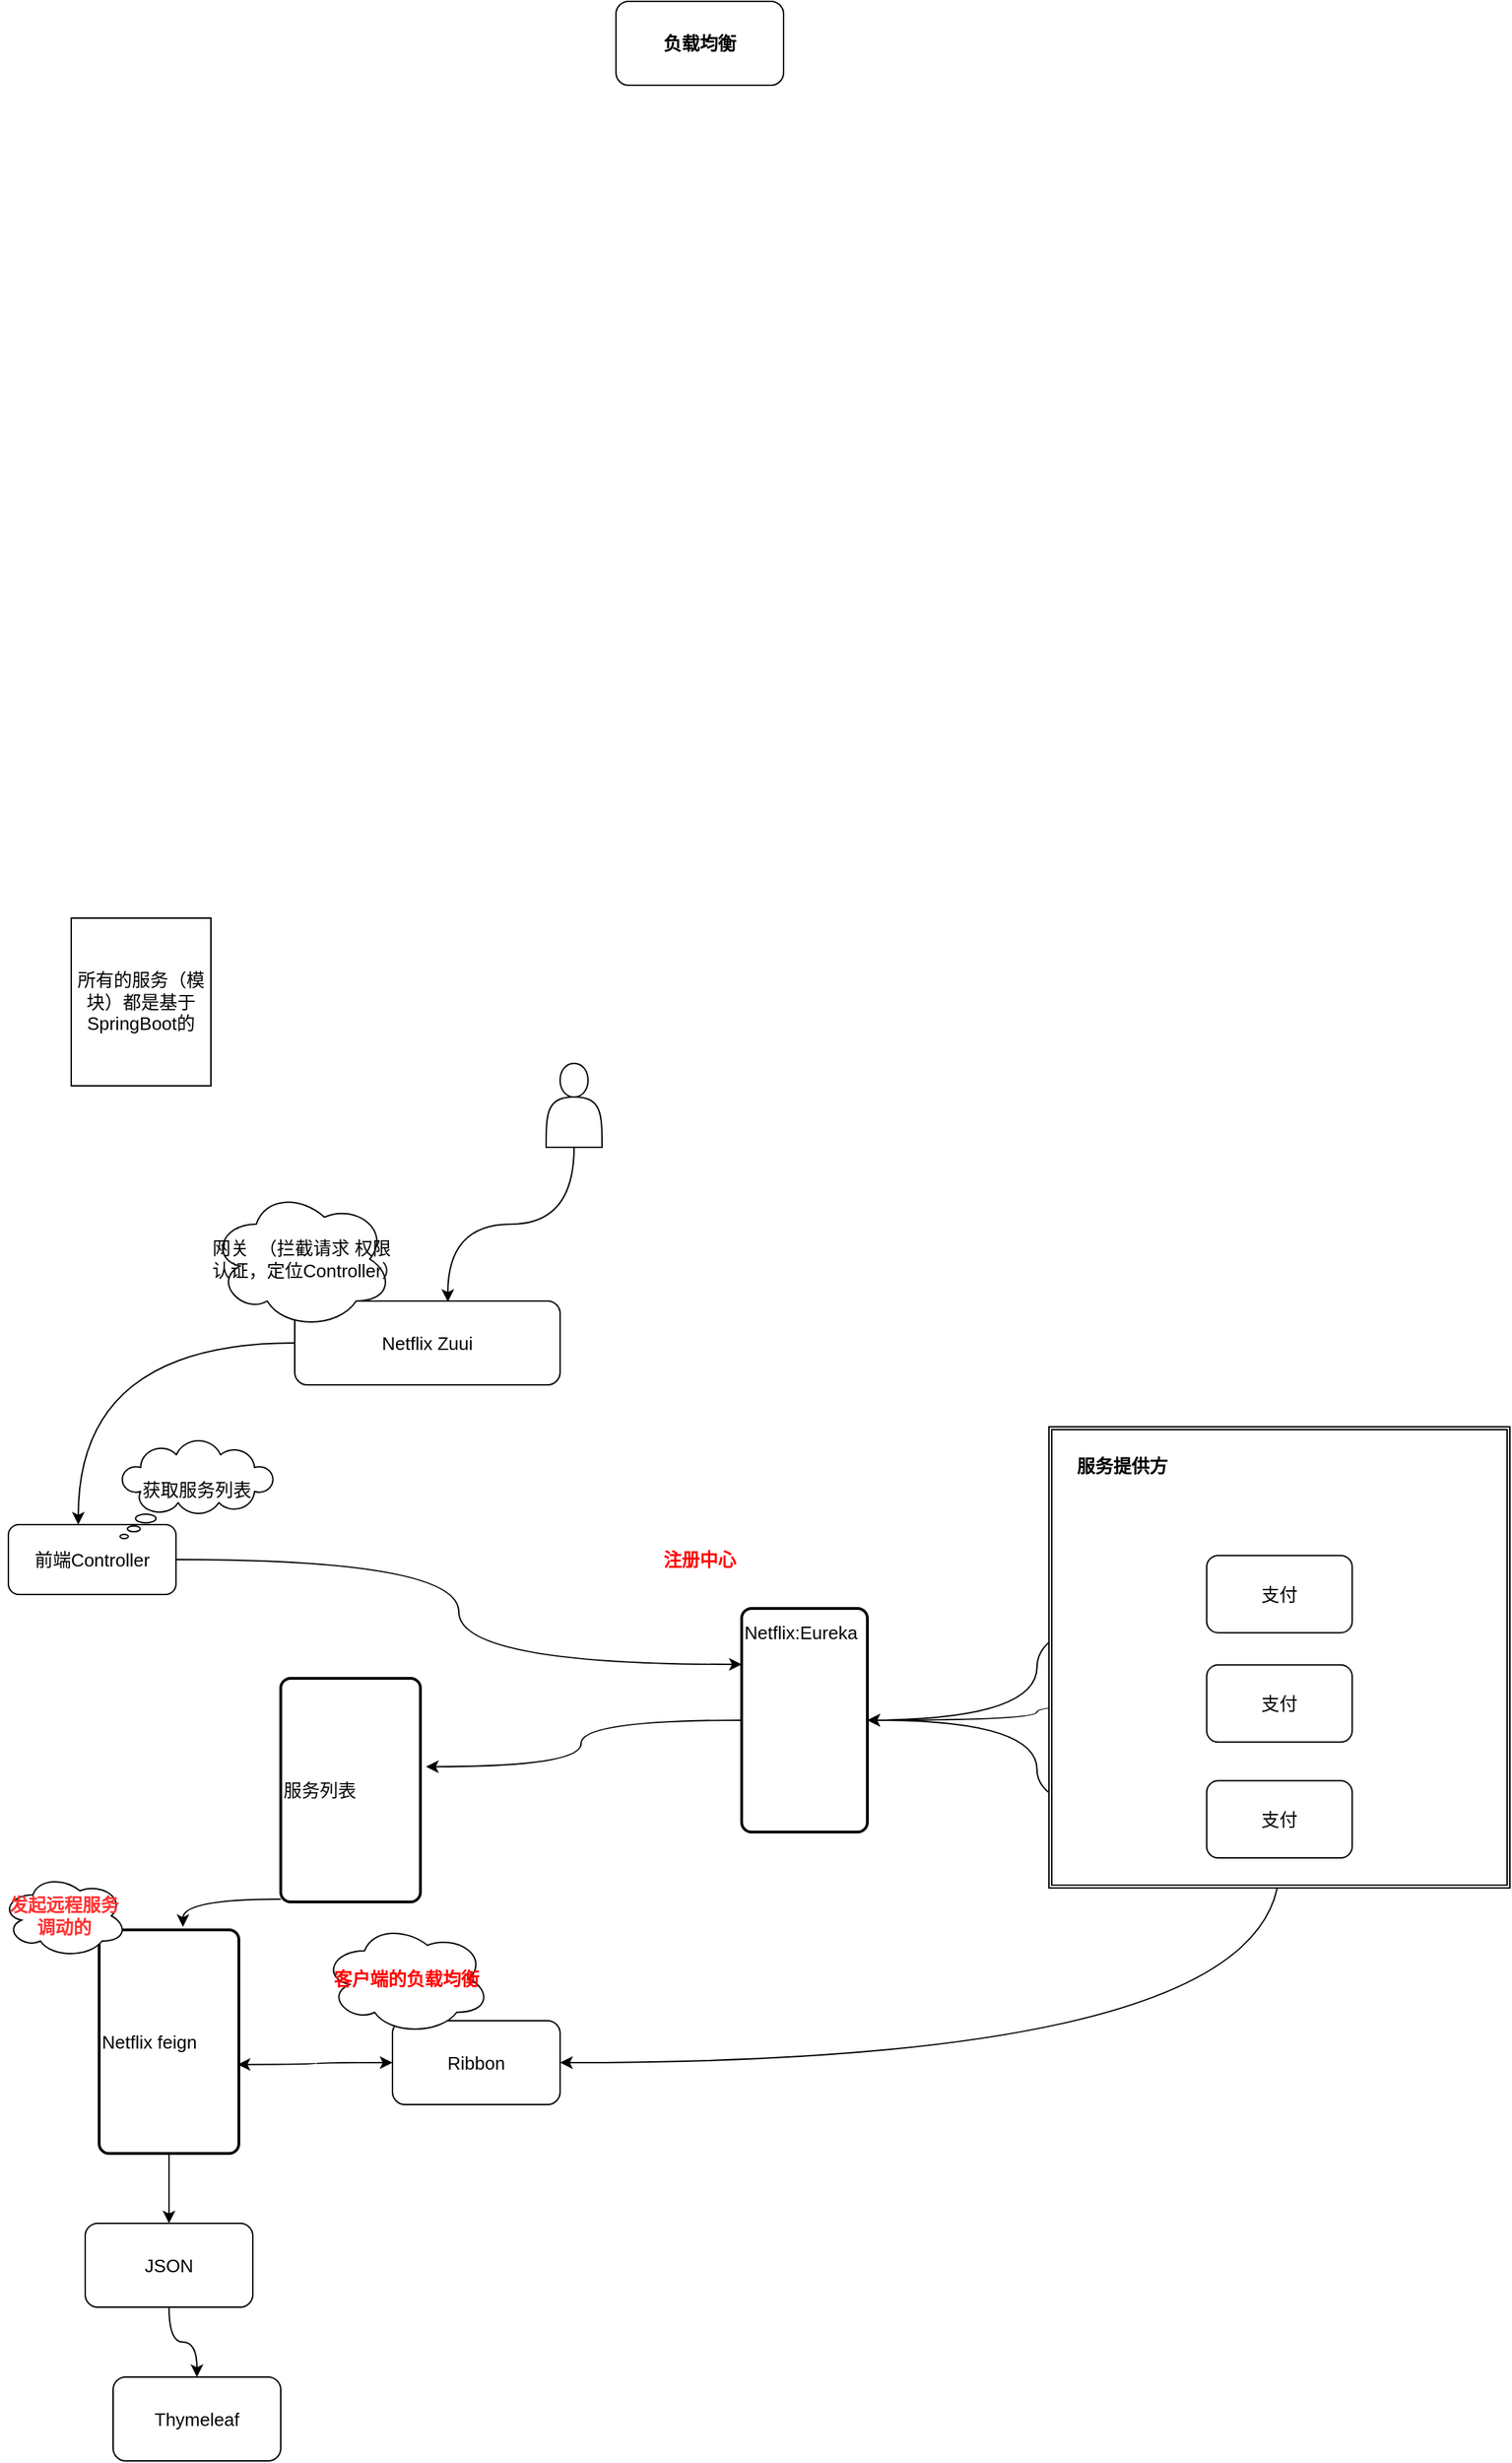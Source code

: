 <mxfile version="17.4.2" type="github">
  <diagram id="osA_uB-P0aMtn_ndWDqV" name="第 1 页">
    <mxGraphModel dx="1897" dy="2877" grid="1" gridSize="10" guides="1" tooltips="1" connect="1" arrows="1" fold="1" page="1" pageScale="1" pageWidth="827" pageHeight="1169" math="0" shadow="0">
      <root>
        <mxCell id="0" />
        <mxCell id="1" parent="0" />
        <mxCell id="pvCOSJVm623wmPt_wXDL-3" value="所有的服务（模块）都是基于SpringBoot的" style="shape=note;whiteSpace=wrap;html=1;backgroundOutline=1;darkOpacity=0.05;size=0;fontSize=13;" vertex="1" parent="1">
          <mxGeometry x="-100" y="-704" width="100" height="120" as="geometry" />
        </mxCell>
        <mxCell id="pvCOSJVm623wmPt_wXDL-52" style="edgeStyle=orthogonalEdgeStyle;curved=1;rounded=0;orthogonalLoop=1;jettySize=auto;html=1;entryX=0.577;entryY=0.01;entryDx=0;entryDy=0;entryPerimeter=0;fontSize=13;fontColor=#000000;startArrow=none;startFill=0;endArrow=classic;endFill=1;" edge="1" parent="1" source="pvCOSJVm623wmPt_wXDL-4" target="pvCOSJVm623wmPt_wXDL-47">
          <mxGeometry relative="1" as="geometry" />
        </mxCell>
        <mxCell id="pvCOSJVm623wmPt_wXDL-4" value="" style="shape=actor;whiteSpace=wrap;html=1;" vertex="1" parent="1">
          <mxGeometry x="240" y="-600" width="40" height="60" as="geometry" />
        </mxCell>
        <mxCell id="pvCOSJVm623wmPt_wXDL-8" value="负载均衡" style="rounded=1;whiteSpace=wrap;html=1;fontSize=13;fontStyle=1" vertex="1" parent="1">
          <mxGeometry x="290" y="-1360" width="120" height="60" as="geometry" />
        </mxCell>
        <mxCell id="pvCOSJVm623wmPt_wXDL-17" style="edgeStyle=orthogonalEdgeStyle;rounded=0;orthogonalLoop=1;jettySize=auto;html=1;entryX=0;entryY=0.25;entryDx=0;entryDy=0;fontSize=13;curved=1;" edge="1" parent="1" source="pvCOSJVm623wmPt_wXDL-10" target="pvCOSJVm623wmPt_wXDL-13">
          <mxGeometry relative="1" as="geometry" />
        </mxCell>
        <mxCell id="pvCOSJVm623wmPt_wXDL-29" style="edgeStyle=orthogonalEdgeStyle;curved=1;rounded=0;orthogonalLoop=1;jettySize=auto;html=1;entryX=1.04;entryY=0.395;entryDx=0;entryDy=0;entryPerimeter=0;fontSize=13;" edge="1" parent="1" source="pvCOSJVm623wmPt_wXDL-13" target="pvCOSJVm623wmPt_wXDL-22">
          <mxGeometry relative="1" as="geometry" />
        </mxCell>
        <mxCell id="pvCOSJVm623wmPt_wXDL-41" style="edgeStyle=orthogonalEdgeStyle;curved=1;rounded=0;orthogonalLoop=1;jettySize=auto;html=1;entryX=0;entryY=0.75;entryDx=0;entryDy=0;fontSize=13;startArrow=none;startFill=0;endArrow=none;endFill=0;" edge="1" parent="1" source="pvCOSJVm623wmPt_wXDL-13" target="pvCOSJVm623wmPt_wXDL-18">
          <mxGeometry relative="1" as="geometry" />
        </mxCell>
        <mxCell id="pvCOSJVm623wmPt_wXDL-13" value="&lt;span&gt;Netflix:Eureka&lt;br&gt;&lt;br&gt;&lt;br&gt;&lt;br&gt;&lt;br&gt;&lt;br&gt;&lt;br&gt;&lt;br&gt;&lt;br&gt;&lt;/span&gt;" style="rounded=1;whiteSpace=wrap;html=1;absoluteArcSize=1;arcSize=14;strokeWidth=2;fontSize=13;align=left;" vertex="1" parent="1">
          <mxGeometry x="380" y="-210" width="90" height="160" as="geometry" />
        </mxCell>
        <mxCell id="pvCOSJVm623wmPt_wXDL-16" value="注册中心" style="text;html=1;strokeColor=none;fillColor=none;align=center;verticalAlign=middle;whiteSpace=wrap;rounded=0;fontSize=13;fontStyle=1;fontColor=#FF0000;" vertex="1" parent="1">
          <mxGeometry x="320" y="-260" width="60" height="30" as="geometry" />
        </mxCell>
        <mxCell id="pvCOSJVm623wmPt_wXDL-42" style="edgeStyle=orthogonalEdgeStyle;curved=1;rounded=0;orthogonalLoop=1;jettySize=auto;html=1;entryX=1;entryY=0.5;entryDx=0;entryDy=0;fontSize=13;startArrow=none;startFill=0;" edge="1" parent="1" source="pvCOSJVm623wmPt_wXDL-19" target="pvCOSJVm623wmPt_wXDL-13">
          <mxGeometry relative="1" as="geometry" />
        </mxCell>
        <mxCell id="pvCOSJVm623wmPt_wXDL-43" style="edgeStyle=orthogonalEdgeStyle;curved=1;rounded=0;orthogonalLoop=1;jettySize=auto;html=1;fontSize=13;startArrow=none;startFill=0;" edge="1" parent="1" source="pvCOSJVm623wmPt_wXDL-20" target="pvCOSJVm623wmPt_wXDL-13">
          <mxGeometry relative="1" as="geometry" />
        </mxCell>
        <mxCell id="pvCOSJVm623wmPt_wXDL-30" style="edgeStyle=orthogonalEdgeStyle;curved=1;rounded=0;orthogonalLoop=1;jettySize=auto;html=1;entryX=0.6;entryY=-0.013;entryDx=0;entryDy=0;entryPerimeter=0;fontSize=13;" edge="1" parent="1" source="pvCOSJVm623wmPt_wXDL-22" target="pvCOSJVm623wmPt_wXDL-23">
          <mxGeometry relative="1" as="geometry">
            <Array as="points">
              <mxPoint x="70" y="-80" />
              <mxPoint x="70" y="-2" />
            </Array>
          </mxGeometry>
        </mxCell>
        <mxCell id="pvCOSJVm623wmPt_wXDL-22" value="&lt;span&gt;服务列表&lt;br&gt;&lt;/span&gt;" style="rounded=1;whiteSpace=wrap;html=1;absoluteArcSize=1;arcSize=14;strokeWidth=2;fontSize=13;align=left;" vertex="1" parent="1">
          <mxGeometry x="50" y="-160" width="100" height="160" as="geometry" />
        </mxCell>
        <mxCell id="pvCOSJVm623wmPt_wXDL-31" value="" style="group" vertex="1" connectable="0" parent="1">
          <mxGeometry x="-150" y="-20" width="170" height="200" as="geometry" />
        </mxCell>
        <mxCell id="pvCOSJVm623wmPt_wXDL-23" value="&lt;span&gt;Netflix feign&lt;br&gt;&lt;/span&gt;" style="rounded=1;whiteSpace=wrap;html=1;absoluteArcSize=1;arcSize=14;strokeWidth=2;fontSize=13;align=left;" vertex="1" parent="pvCOSJVm623wmPt_wXDL-31">
          <mxGeometry x="70" y="40" width="100" height="160" as="geometry" />
        </mxCell>
        <mxCell id="pvCOSJVm623wmPt_wXDL-28" value="发起远程服务调动的" style="ellipse;shape=cloud;whiteSpace=wrap;html=1;fontSize=13;fontStyle=1;fontColor=#FF3333;" vertex="1" parent="pvCOSJVm623wmPt_wXDL-31">
          <mxGeometry width="90" height="60" as="geometry" />
        </mxCell>
        <mxCell id="pvCOSJVm623wmPt_wXDL-36" value="" style="group;fontStyle=1" vertex="1" connectable="0" parent="1">
          <mxGeometry x="80" y="15" width="170" height="130" as="geometry" />
        </mxCell>
        <mxCell id="pvCOSJVm623wmPt_wXDL-34" value="Ribbon" style="rounded=1;whiteSpace=wrap;html=1;fontSize=13;" vertex="1" parent="pvCOSJVm623wmPt_wXDL-36">
          <mxGeometry x="50" y="70" width="120" height="60" as="geometry" />
        </mxCell>
        <mxCell id="pvCOSJVm623wmPt_wXDL-35" value="客户端的负载均衡" style="ellipse;shape=cloud;whiteSpace=wrap;html=1;fontSize=13;fontColor=#FF0000;fontStyle=1" vertex="1" parent="pvCOSJVm623wmPt_wXDL-36">
          <mxGeometry width="120" height="80" as="geometry" />
        </mxCell>
        <mxCell id="pvCOSJVm623wmPt_wXDL-37" style="edgeStyle=orthogonalEdgeStyle;curved=1;rounded=0;orthogonalLoop=1;jettySize=auto;html=1;entryX=0.5;entryY=1;entryDx=0;entryDy=0;fontSize=13;startArrow=classic;startFill=1;" edge="1" parent="1" source="pvCOSJVm623wmPt_wXDL-34" target="pvCOSJVm623wmPt_wXDL-20">
          <mxGeometry relative="1" as="geometry" />
        </mxCell>
        <mxCell id="pvCOSJVm623wmPt_wXDL-38" style="edgeStyle=orthogonalEdgeStyle;curved=1;rounded=0;orthogonalLoop=1;jettySize=auto;html=1;entryX=0.992;entryY=0.602;entryDx=0;entryDy=0;entryPerimeter=0;fontSize=13;startArrow=classic;startFill=1;" edge="1" parent="1" source="pvCOSJVm623wmPt_wXDL-34" target="pvCOSJVm623wmPt_wXDL-23">
          <mxGeometry relative="1" as="geometry" />
        </mxCell>
        <mxCell id="pvCOSJVm623wmPt_wXDL-46" style="edgeStyle=orthogonalEdgeStyle;curved=1;rounded=0;orthogonalLoop=1;jettySize=auto;html=1;entryX=0.5;entryY=0;entryDx=0;entryDy=0;fontSize=13;startArrow=none;startFill=0;endArrow=classic;endFill=1;" edge="1" parent="1" source="pvCOSJVm623wmPt_wXDL-39" target="pvCOSJVm623wmPt_wXDL-40">
          <mxGeometry relative="1" as="geometry" />
        </mxCell>
        <mxCell id="pvCOSJVm623wmPt_wXDL-39" value="JSON" style="rounded=1;whiteSpace=wrap;html=1;fontSize=13;" vertex="1" parent="1">
          <mxGeometry x="-90" y="230" width="120" height="60" as="geometry" />
        </mxCell>
        <mxCell id="pvCOSJVm623wmPt_wXDL-40" value="Thymeleaf" style="rounded=1;whiteSpace=wrap;html=1;fontSize=13;" vertex="1" parent="1">
          <mxGeometry x="-70" y="340" width="120" height="60" as="geometry" />
        </mxCell>
        <mxCell id="pvCOSJVm623wmPt_wXDL-44" style="edgeStyle=orthogonalEdgeStyle;curved=1;rounded=0;orthogonalLoop=1;jettySize=auto;html=1;fontSize=13;startArrow=none;startFill=0;endArrow=classic;endFill=1;" edge="1" parent="1" source="pvCOSJVm623wmPt_wXDL-23" target="pvCOSJVm623wmPt_wXDL-39">
          <mxGeometry relative="1" as="geometry" />
        </mxCell>
        <mxCell id="pvCOSJVm623wmPt_wXDL-49" value="" style="group" vertex="1" connectable="0" parent="1">
          <mxGeometry x="10" y="-490" width="240" height="120" as="geometry" />
        </mxCell>
        <mxCell id="pvCOSJVm623wmPt_wXDL-47" value="Netflix Zuui" style="rounded=1;whiteSpace=wrap;html=1;fontSize=13;fontColor=#000000;" vertex="1" parent="pvCOSJVm623wmPt_wXDL-49">
          <mxGeometry x="50" y="60" width="190" height="60" as="geometry" />
        </mxCell>
        <mxCell id="pvCOSJVm623wmPt_wXDL-48" value="网关&amp;nbsp; （拦截请求 权限认证，定位Controller）" style="ellipse;shape=cloud;whiteSpace=wrap;html=1;fontSize=13;fontColor=#000000;" vertex="1" parent="pvCOSJVm623wmPt_wXDL-49">
          <mxGeometry x="-10" y="-20" width="130" height="100" as="geometry" />
        </mxCell>
        <mxCell id="pvCOSJVm623wmPt_wXDL-50" value="" style="group" vertex="1" connectable="0" parent="1">
          <mxGeometry x="-145" y="-330" width="190" height="110" as="geometry" />
        </mxCell>
        <mxCell id="pvCOSJVm623wmPt_wXDL-10" value="前端Controller" style="rounded=1;whiteSpace=wrap;html=1;fontSize=13;" vertex="1" parent="pvCOSJVm623wmPt_wXDL-50">
          <mxGeometry y="60" width="120" height="50" as="geometry" />
        </mxCell>
        <mxCell id="pvCOSJVm623wmPt_wXDL-12" value="获取服务列表" style="whiteSpace=wrap;html=1;shape=mxgraph.basic.cloud_callout;fontSize=13;" vertex="1" parent="pvCOSJVm623wmPt_wXDL-50">
          <mxGeometry x="80" width="110" height="70" as="geometry" />
        </mxCell>
        <mxCell id="pvCOSJVm623wmPt_wXDL-53" style="edgeStyle=orthogonalEdgeStyle;curved=1;rounded=0;orthogonalLoop=1;jettySize=auto;html=1;entryX=0.417;entryY=0;entryDx=0;entryDy=0;entryPerimeter=0;fontSize=13;fontColor=#000000;startArrow=none;startFill=0;endArrow=classic;endFill=1;" edge="1" parent="1" source="pvCOSJVm623wmPt_wXDL-47" target="pvCOSJVm623wmPt_wXDL-10">
          <mxGeometry relative="1" as="geometry" />
        </mxCell>
        <mxCell id="pvCOSJVm623wmPt_wXDL-57" value="" style="group" vertex="1" connectable="0" parent="1">
          <mxGeometry x="600" y="-340" width="330" height="350" as="geometry" />
        </mxCell>
        <mxCell id="pvCOSJVm623wmPt_wXDL-54" value="" style="shape=ext;double=1;whiteSpace=wrap;html=1;aspect=fixed;fontSize=13;fontColor=#000000;" vertex="1" parent="pvCOSJVm623wmPt_wXDL-57">
          <mxGeometry width="330" height="330" as="geometry" />
        </mxCell>
        <mxCell id="pvCOSJVm623wmPt_wXDL-18" value="支付" style="rounded=1;whiteSpace=wrap;html=1;fontSize=13;" vertex="1" parent="pvCOSJVm623wmPt_wXDL-57">
          <mxGeometry x="112.895" y="92.105" width="104.211" height="55.263" as="geometry" />
        </mxCell>
        <mxCell id="pvCOSJVm623wmPt_wXDL-19" value="支付" style="rounded=1;whiteSpace=wrap;html=1;fontSize=13;" vertex="1" parent="pvCOSJVm623wmPt_wXDL-57">
          <mxGeometry x="112.895" y="170.395" width="104.211" height="55.263" as="geometry" />
        </mxCell>
        <mxCell id="pvCOSJVm623wmPt_wXDL-20" value="支付" style="rounded=1;whiteSpace=wrap;html=1;fontSize=13;" vertex="1" parent="pvCOSJVm623wmPt_wXDL-57">
          <mxGeometry x="112.895" y="253.289" width="104.211" height="55.263" as="geometry" />
        </mxCell>
        <mxCell id="pvCOSJVm623wmPt_wXDL-55" value="服务提供方" style="text;html=1;strokeColor=none;fillColor=none;align=center;verticalAlign=middle;whiteSpace=wrap;rounded=0;fontSize=13;fontColor=#000000;fontStyle=1" vertex="1" parent="pvCOSJVm623wmPt_wXDL-57">
          <mxGeometry x="8.684" y="18.421" width="86.842" height="18.421" as="geometry" />
        </mxCell>
      </root>
    </mxGraphModel>
  </diagram>
</mxfile>
